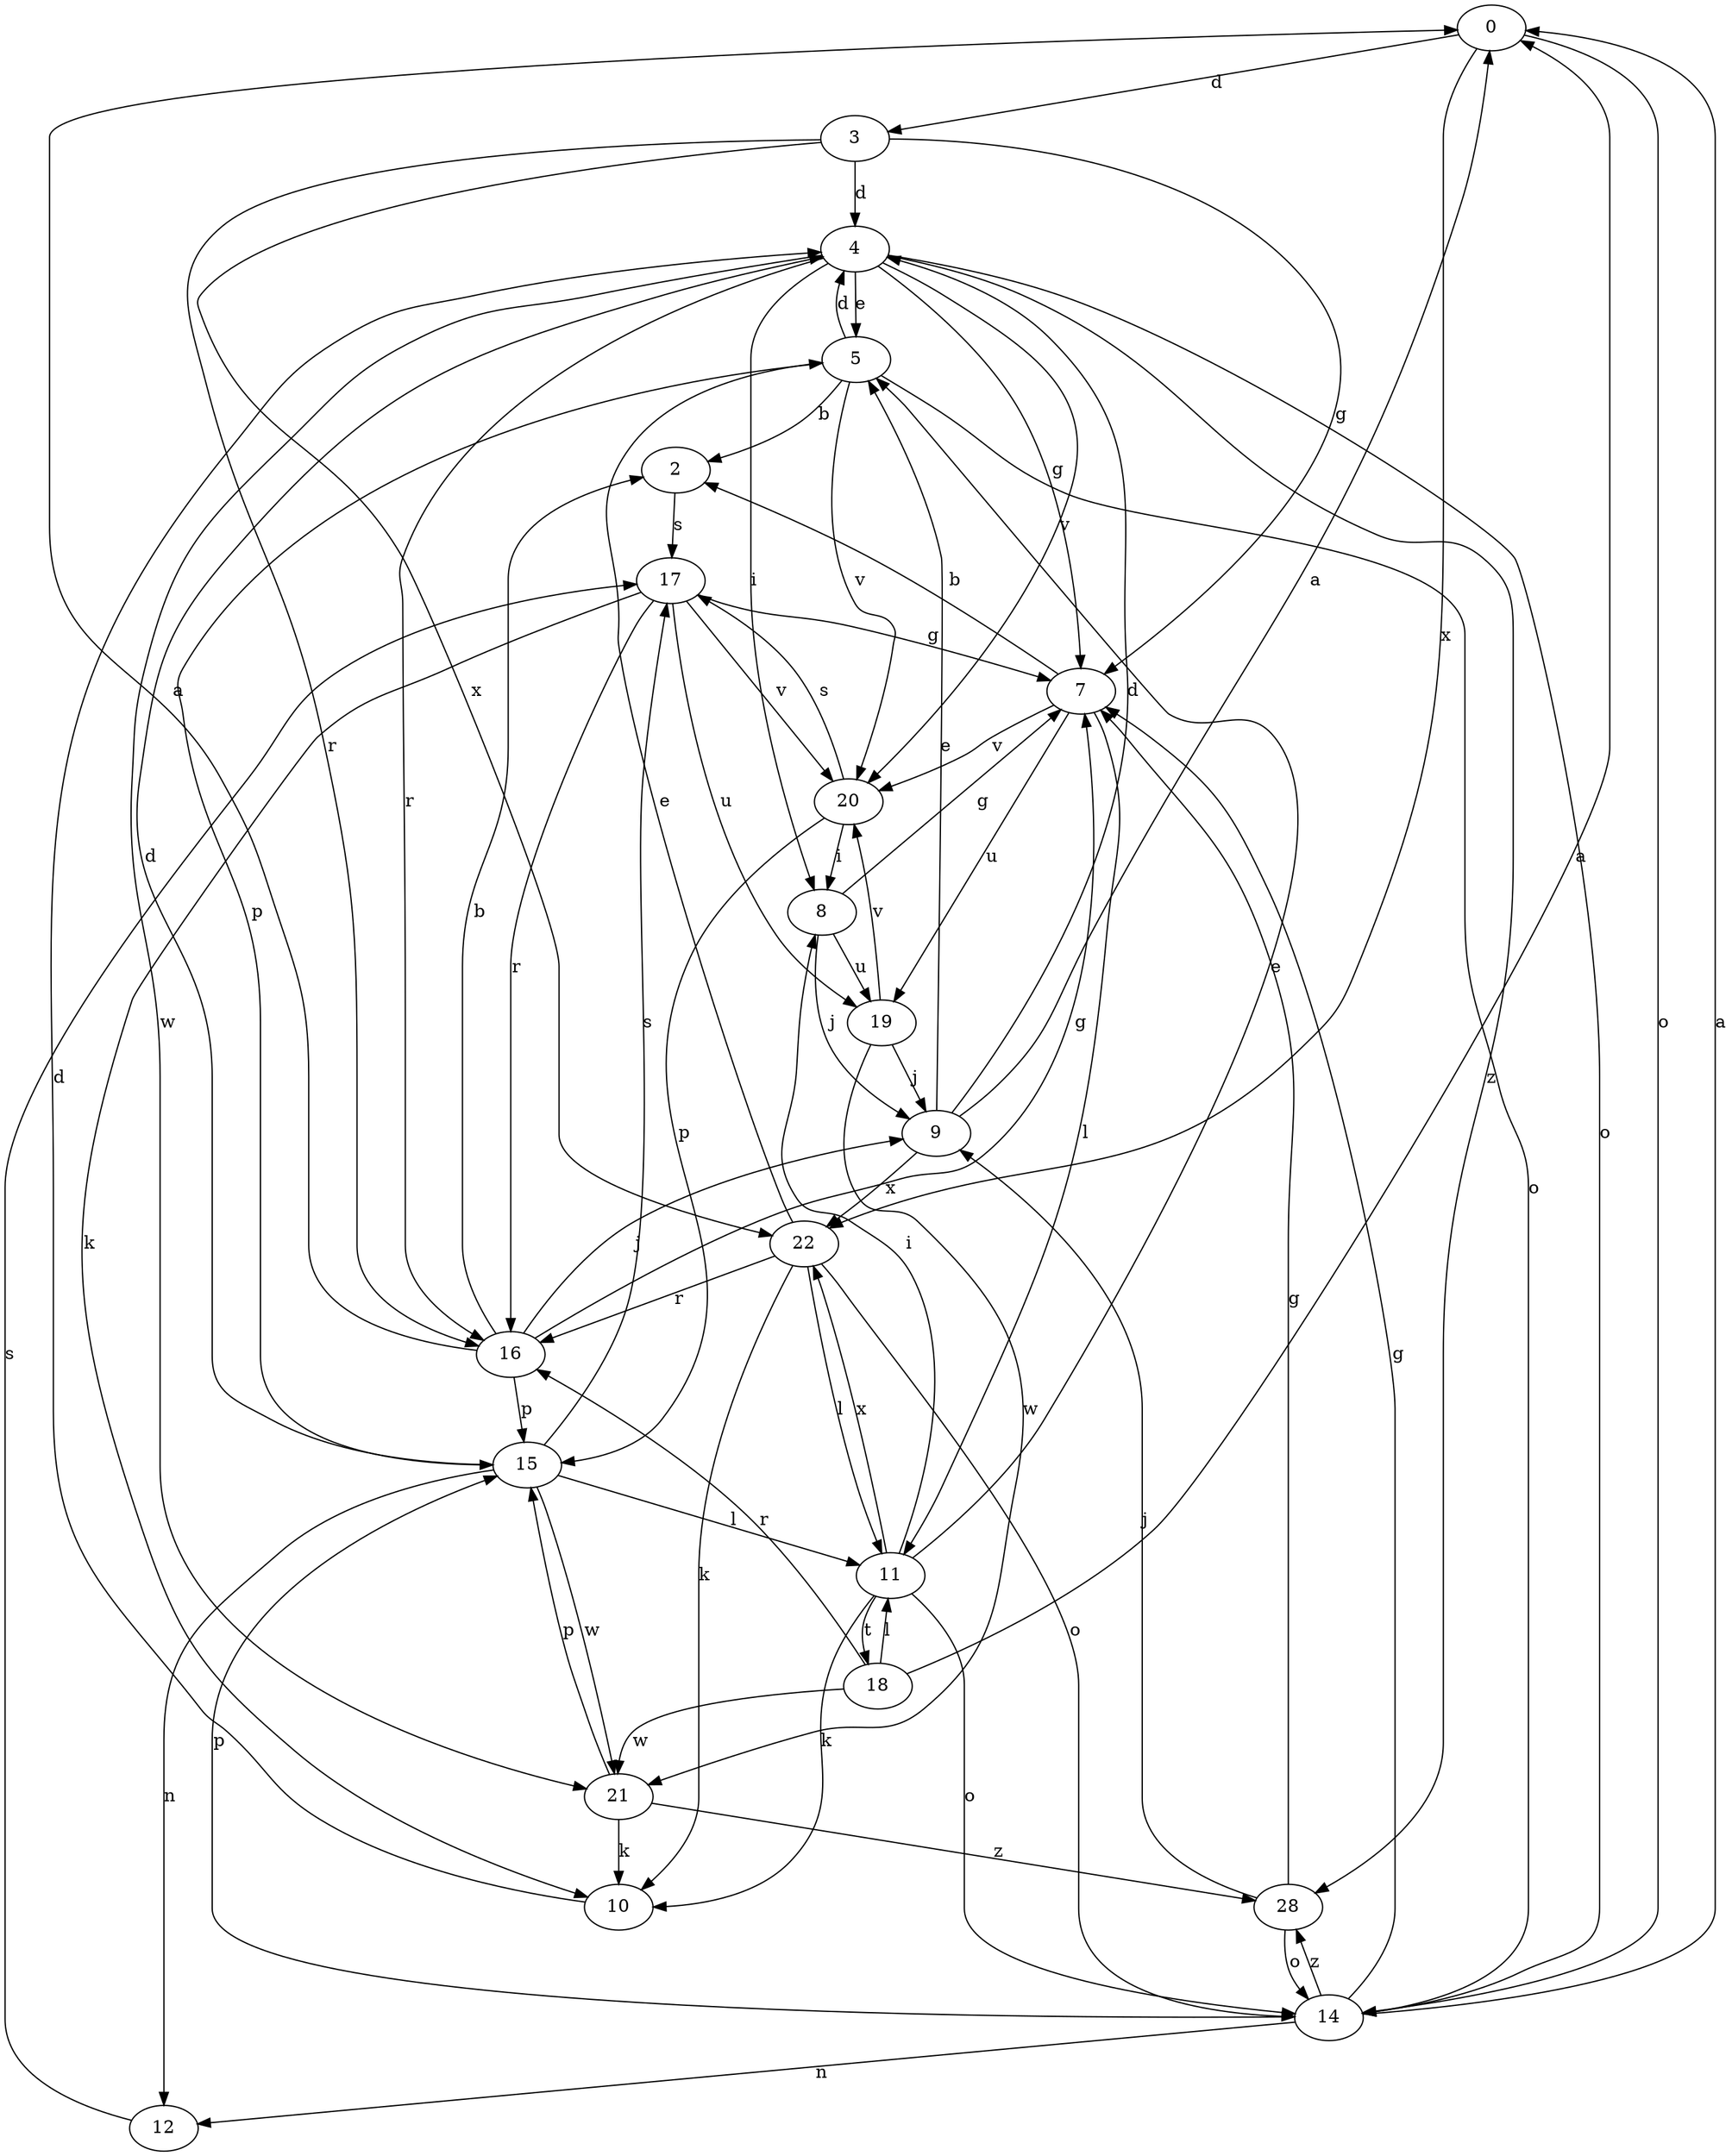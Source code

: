 strict digraph  {
0;
2;
3;
4;
5;
7;
8;
9;
10;
11;
12;
14;
15;
16;
17;
18;
19;
20;
21;
22;
28;
0 -> 3  [label=d];
0 -> 14  [label=o];
0 -> 22  [label=x];
2 -> 17  [label=s];
3 -> 4  [label=d];
3 -> 7  [label=g];
3 -> 16  [label=r];
3 -> 22  [label=x];
4 -> 5  [label=e];
4 -> 7  [label=g];
4 -> 8  [label=i];
4 -> 14  [label=o];
4 -> 16  [label=r];
4 -> 20  [label=v];
4 -> 21  [label=w];
4 -> 28  [label=z];
5 -> 2  [label=b];
5 -> 4  [label=d];
5 -> 14  [label=o];
5 -> 15  [label=p];
5 -> 20  [label=v];
7 -> 2  [label=b];
7 -> 11  [label=l];
7 -> 19  [label=u];
7 -> 20  [label=v];
8 -> 7  [label=g];
8 -> 9  [label=j];
8 -> 19  [label=u];
9 -> 0  [label=a];
9 -> 4  [label=d];
9 -> 5  [label=e];
9 -> 22  [label=x];
10 -> 4  [label=d];
11 -> 5  [label=e];
11 -> 8  [label=i];
11 -> 10  [label=k];
11 -> 14  [label=o];
11 -> 18  [label=t];
11 -> 22  [label=x];
12 -> 17  [label=s];
14 -> 0  [label=a];
14 -> 7  [label=g];
14 -> 12  [label=n];
14 -> 15  [label=p];
14 -> 28  [label=z];
15 -> 4  [label=d];
15 -> 11  [label=l];
15 -> 12  [label=n];
15 -> 17  [label=s];
15 -> 21  [label=w];
16 -> 0  [label=a];
16 -> 2  [label=b];
16 -> 7  [label=g];
16 -> 9  [label=j];
16 -> 15  [label=p];
17 -> 7  [label=g];
17 -> 10  [label=k];
17 -> 16  [label=r];
17 -> 19  [label=u];
17 -> 20  [label=v];
18 -> 0  [label=a];
18 -> 11  [label=l];
18 -> 16  [label=r];
18 -> 21  [label=w];
19 -> 9  [label=j];
19 -> 20  [label=v];
19 -> 21  [label=w];
20 -> 8  [label=i];
20 -> 15  [label=p];
20 -> 17  [label=s];
21 -> 10  [label=k];
21 -> 15  [label=p];
21 -> 28  [label=z];
22 -> 5  [label=e];
22 -> 10  [label=k];
22 -> 11  [label=l];
22 -> 14  [label=o];
22 -> 16  [label=r];
28 -> 7  [label=g];
28 -> 9  [label=j];
28 -> 14  [label=o];
}
